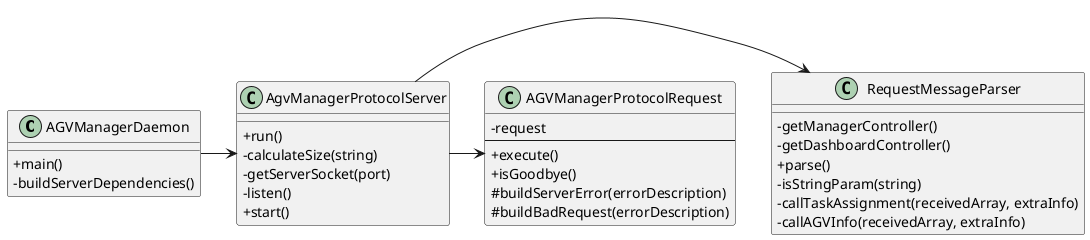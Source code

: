 @startuml
'https://plantuml.com/sequence-diagram

skinparam classAttributeIconSize 0


class AGVManagerDaemon {
+main()
-buildServerDependencies()
}

class AgvManagerProtocolServer {
+run()
-calculateSize(string)
-getServerSocket(port)
-listen()
+start()
}

class RequestMessageParser {
-getManagerController()
-getDashboardController()
+parse()
-isStringParam(string)
-callTaskAssignment(receivedArray, extraInfo)
-callAGVInfo(receivedArray, extraInfo)
}

class AGVManagerProtocolRequest {
-request
---
+execute()
+isGoodbye()
#buildServerError(errorDescription)
#buildBadRequest(errorDescription)
}

AGVManagerDaemon -> AgvManagerProtocolServer
AgvManagerProtocolServer -> RequestMessageParser
AgvManagerProtocolServer -> AGVManagerProtocolRequest









@enduml